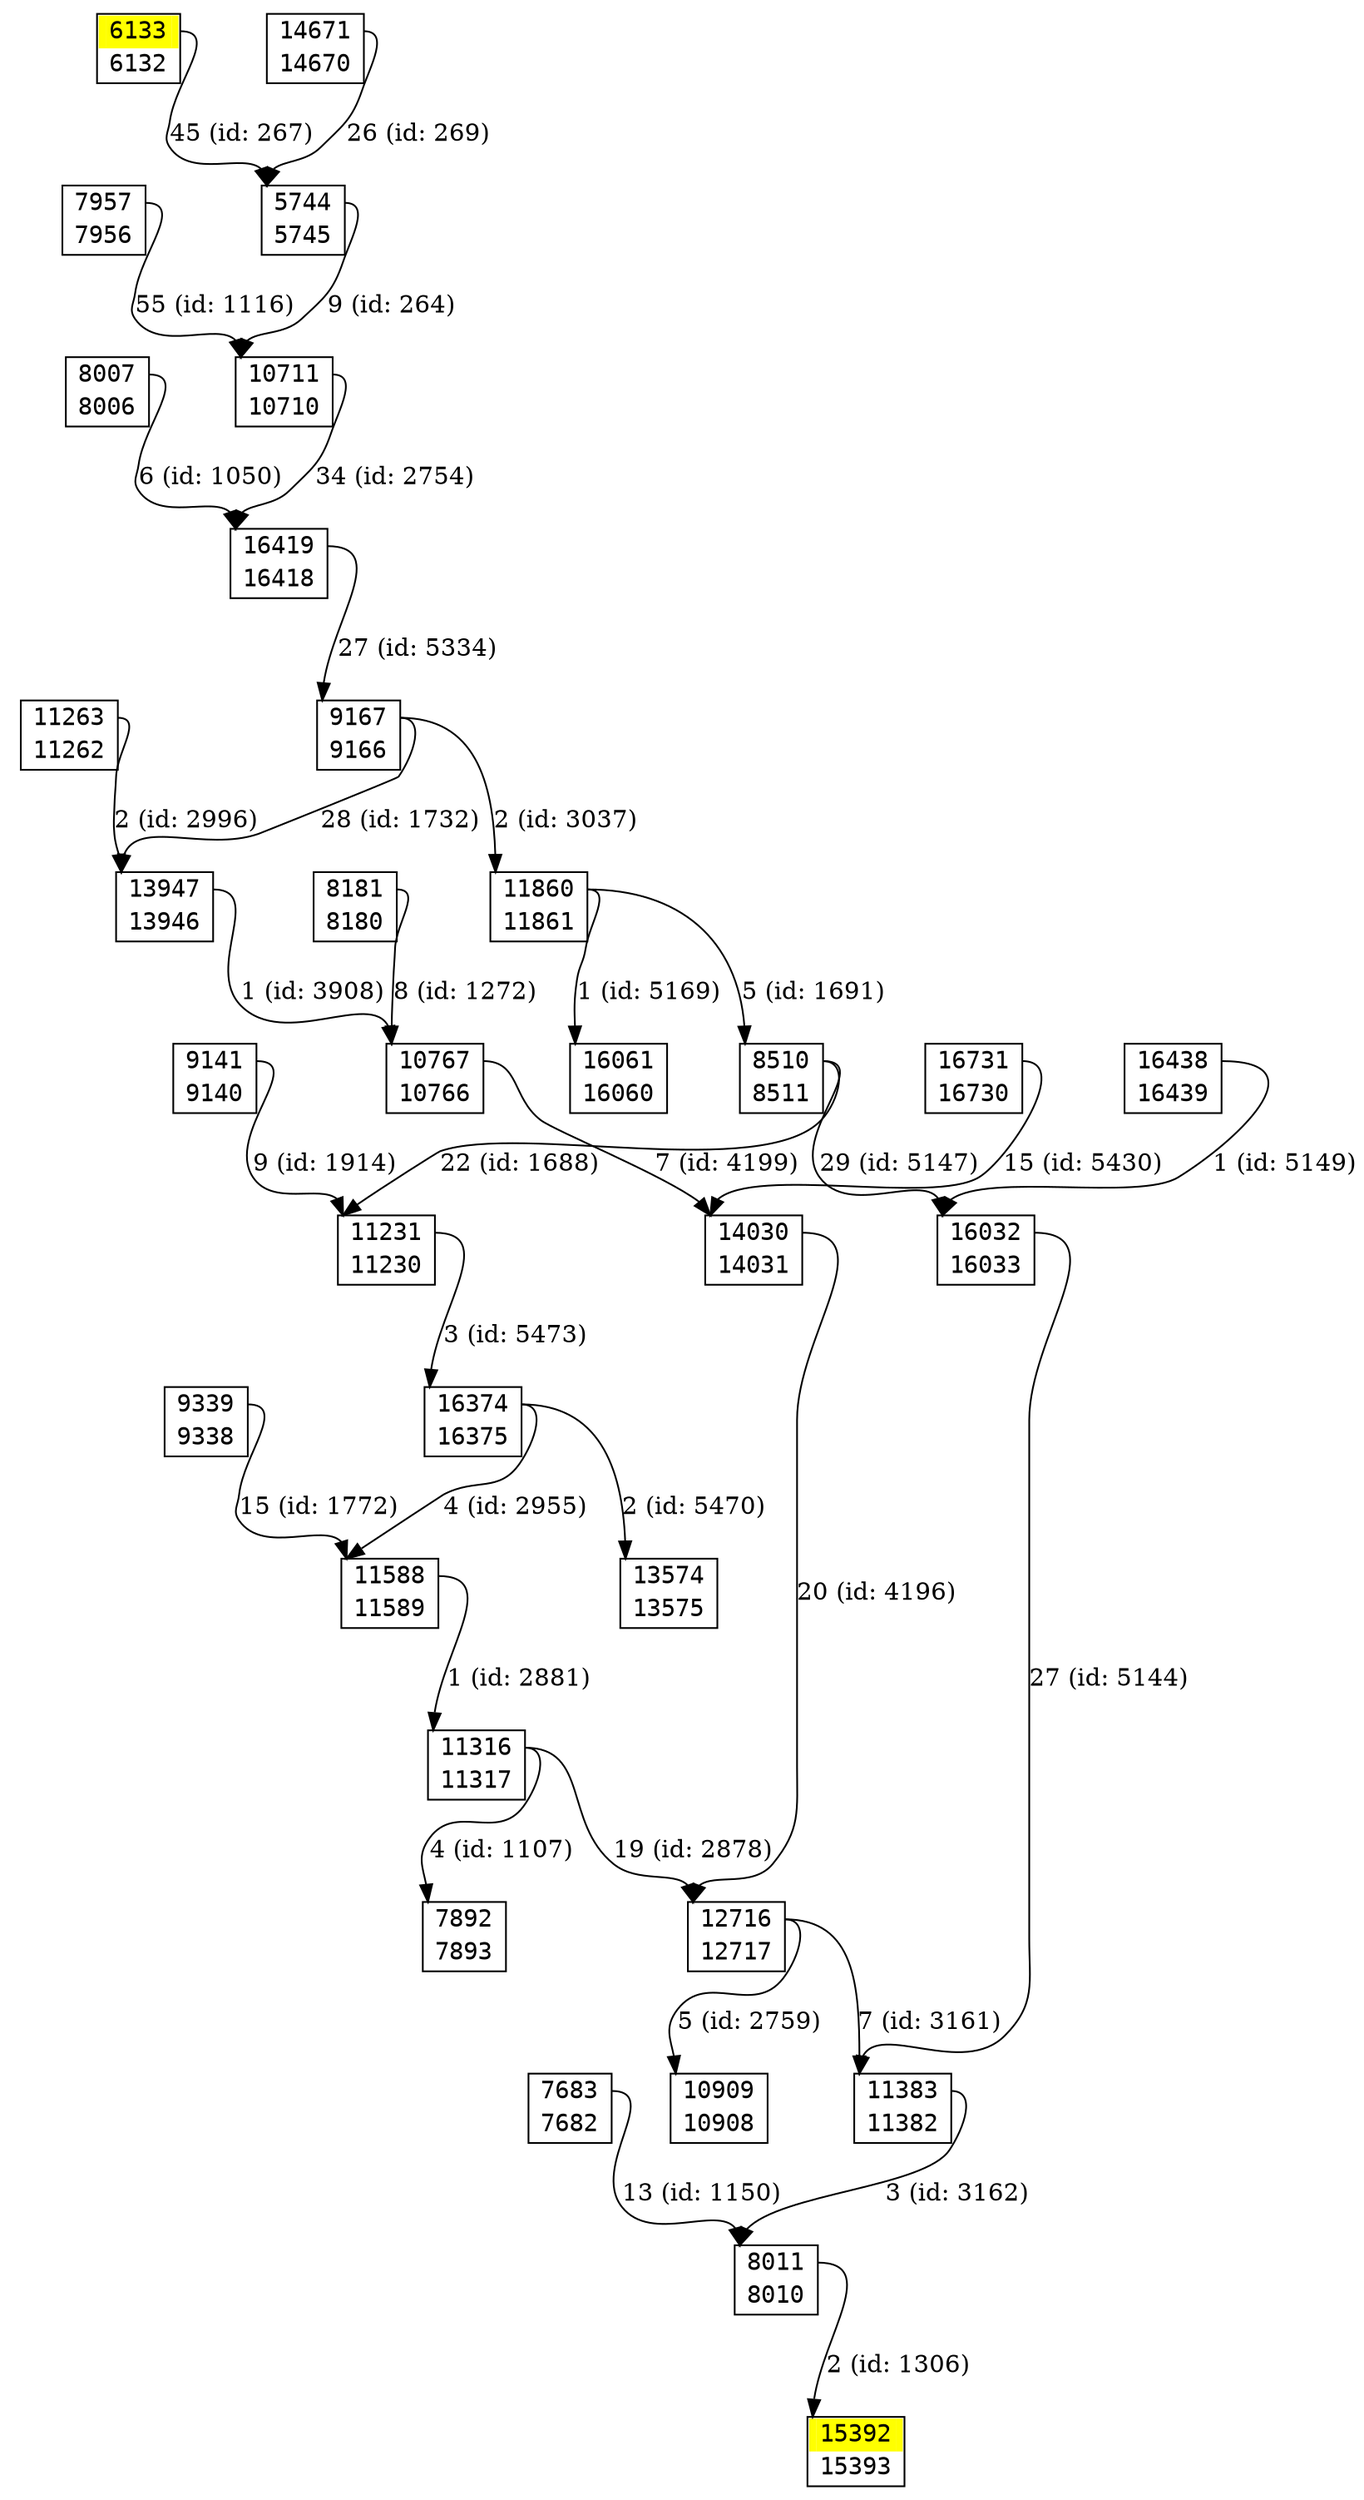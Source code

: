 digraph graph_picture {
node[fontname=<Courier> ,penwidth=<1.8> ,shape=<plaintext> ]
vertex_5744_5745[label=<<TABLE BORDER="1" CELLSPACING="0" >
<TR><TD BORDER="0" PORT = "port_5744_in" color="white" bgcolor="white" ></TD><TD BORDER="0" color="white" bgcolor="white" >5744</TD><TD BORDER="0" PORT = "port_5744_out" color="white" bgcolor="white" ></TD></TR>
<TR><TD BORDER="0" PORT = "port_5745_out" color="white" bgcolor="white" ></TD><TD BORDER="0" color="white" bgcolor="white" >5745</TD><TD BORDER="0" PORT = "port_5745_in" color="white" bgcolor="white" ></TD></TR>
</TABLE>> ,color=<black> ]
vertex_6132_6133[label=<<TABLE BORDER="1" CELLSPACING="0" >
<TR><TD BORDER="0" PORT = "port_6133_in" color="yellow" bgcolor="yellow" ></TD><TD BORDER="0" color="yellow" bgcolor="yellow" >6133</TD><TD BORDER="0" PORT = "port_6133_out" color="yellow" bgcolor="yellow" ></TD></TR>
<TR><TD BORDER="0" PORT = "port_6132_out" color="white" bgcolor="white" ></TD><TD BORDER="0" color="white" bgcolor="white" >6132</TD><TD BORDER="0" PORT = "port_6132_in" color="white" bgcolor="white" ></TD></TR>
</TABLE>> ,color=<black> ]
vertex_7682_7683[label=<<TABLE BORDER="1" CELLSPACING="0" >
<TR><TD BORDER="0" PORT = "port_7683_in" color="white" bgcolor="white" ></TD><TD BORDER="0" color="white" bgcolor="white" >7683</TD><TD BORDER="0" PORT = "port_7683_out" color="white" bgcolor="white" ></TD></TR>
<TR><TD BORDER="0" PORT = "port_7682_out" color="white" bgcolor="white" ></TD><TD BORDER="0" color="white" bgcolor="white" >7682</TD><TD BORDER="0" PORT = "port_7682_in" color="white" bgcolor="white" ></TD></TR>
</TABLE>> ,color=<black> ]
vertex_7892_7893[label=<<TABLE BORDER="1" CELLSPACING="0" >
<TR><TD BORDER="0" PORT = "port_7892_in" color="white" bgcolor="white" ></TD><TD BORDER="0" color="white" bgcolor="white" >7892</TD><TD BORDER="0" PORT = "port_7892_out" color="white" bgcolor="white" ></TD></TR>
<TR><TD BORDER="0" PORT = "port_7893_out" color="white" bgcolor="white" ></TD><TD BORDER="0" color="white" bgcolor="white" >7893</TD><TD BORDER="0" PORT = "port_7893_in" color="white" bgcolor="white" ></TD></TR>
</TABLE>> ,color=<black> ]
vertex_7956_7957[label=<<TABLE BORDER="1" CELLSPACING="0" >
<TR><TD BORDER="0" PORT = "port_7957_in" color="white" bgcolor="white" ></TD><TD BORDER="0" color="white" bgcolor="white" >7957</TD><TD BORDER="0" PORT = "port_7957_out" color="white" bgcolor="white" ></TD></TR>
<TR><TD BORDER="0" PORT = "port_7956_out" color="white" bgcolor="white" ></TD><TD BORDER="0" color="white" bgcolor="white" >7956</TD><TD BORDER="0" PORT = "port_7956_in" color="white" bgcolor="white" ></TD></TR>
</TABLE>> ,color=<black> ]
vertex_8006_8007[label=<<TABLE BORDER="1" CELLSPACING="0" >
<TR><TD BORDER="0" PORT = "port_8007_in" color="white" bgcolor="white" ></TD><TD BORDER="0" color="white" bgcolor="white" >8007</TD><TD BORDER="0" PORT = "port_8007_out" color="white" bgcolor="white" ></TD></TR>
<TR><TD BORDER="0" PORT = "port_8006_out" color="white" bgcolor="white" ></TD><TD BORDER="0" color="white" bgcolor="white" >8006</TD><TD BORDER="0" PORT = "port_8006_in" color="white" bgcolor="white" ></TD></TR>
</TABLE>> ,color=<black> ]
vertex_8010_8011[label=<<TABLE BORDER="1" CELLSPACING="0" >
<TR><TD BORDER="0" PORT = "port_8011_in" color="white" bgcolor="white" ></TD><TD BORDER="0" color="white" bgcolor="white" >8011</TD><TD BORDER="0" PORT = "port_8011_out" color="white" bgcolor="white" ></TD></TR>
<TR><TD BORDER="0" PORT = "port_8010_out" color="white" bgcolor="white" ></TD><TD BORDER="0" color="white" bgcolor="white" >8010</TD><TD BORDER="0" PORT = "port_8010_in" color="white" bgcolor="white" ></TD></TR>
</TABLE>> ,color=<black> ]
vertex_8180_8181[label=<<TABLE BORDER="1" CELLSPACING="0" >
<TR><TD BORDER="0" PORT = "port_8181_in" color="white" bgcolor="white" ></TD><TD BORDER="0" color="white" bgcolor="white" >8181</TD><TD BORDER="0" PORT = "port_8181_out" color="white" bgcolor="white" ></TD></TR>
<TR><TD BORDER="0" PORT = "port_8180_out" color="white" bgcolor="white" ></TD><TD BORDER="0" color="white" bgcolor="white" >8180</TD><TD BORDER="0" PORT = "port_8180_in" color="white" bgcolor="white" ></TD></TR>
</TABLE>> ,color=<black> ]
vertex_8510_8511[label=<<TABLE BORDER="1" CELLSPACING="0" >
<TR><TD BORDER="0" PORT = "port_8510_in" color="white" bgcolor="white" ></TD><TD BORDER="0" color="white" bgcolor="white" >8510</TD><TD BORDER="0" PORT = "port_8510_out" color="white" bgcolor="white" ></TD></TR>
<TR><TD BORDER="0" PORT = "port_8511_out" color="white" bgcolor="white" ></TD><TD BORDER="0" color="white" bgcolor="white" >8511</TD><TD BORDER="0" PORT = "port_8511_in" color="white" bgcolor="white" ></TD></TR>
</TABLE>> ,color=<black> ]
vertex_9140_9141[label=<<TABLE BORDER="1" CELLSPACING="0" >
<TR><TD BORDER="0" PORT = "port_9141_in" color="white" bgcolor="white" ></TD><TD BORDER="0" color="white" bgcolor="white" >9141</TD><TD BORDER="0" PORT = "port_9141_out" color="white" bgcolor="white" ></TD></TR>
<TR><TD BORDER="0" PORT = "port_9140_out" color="white" bgcolor="white" ></TD><TD BORDER="0" color="white" bgcolor="white" >9140</TD><TD BORDER="0" PORT = "port_9140_in" color="white" bgcolor="white" ></TD></TR>
</TABLE>> ,color=<black> ]
vertex_9166_9167[label=<<TABLE BORDER="1" CELLSPACING="0" >
<TR><TD BORDER="0" PORT = "port_9167_in" color="white" bgcolor="white" ></TD><TD BORDER="0" color="white" bgcolor="white" >9167</TD><TD BORDER="0" PORT = "port_9167_out" color="white" bgcolor="white" ></TD></TR>
<TR><TD BORDER="0" PORT = "port_9166_out" color="white" bgcolor="white" ></TD><TD BORDER="0" color="white" bgcolor="white" >9166</TD><TD BORDER="0" PORT = "port_9166_in" color="white" bgcolor="white" ></TD></TR>
</TABLE>> ,color=<black> ]
vertex_9338_9339[label=<<TABLE BORDER="1" CELLSPACING="0" >
<TR><TD BORDER="0" PORT = "port_9339_in" color="white" bgcolor="white" ></TD><TD BORDER="0" color="white" bgcolor="white" >9339</TD><TD BORDER="0" PORT = "port_9339_out" color="white" bgcolor="white" ></TD></TR>
<TR><TD BORDER="0" PORT = "port_9338_out" color="white" bgcolor="white" ></TD><TD BORDER="0" color="white" bgcolor="white" >9338</TD><TD BORDER="0" PORT = "port_9338_in" color="white" bgcolor="white" ></TD></TR>
</TABLE>> ,color=<black> ]
vertex_10710_10711[label=<<TABLE BORDER="1" CELLSPACING="0" >
<TR><TD BORDER="0" PORT = "port_10711_in" color="white" bgcolor="white" ></TD><TD BORDER="0" color="white" bgcolor="white" >10711</TD><TD BORDER="0" PORT = "port_10711_out" color="white" bgcolor="white" ></TD></TR>
<TR><TD BORDER="0" PORT = "port_10710_out" color="white" bgcolor="white" ></TD><TD BORDER="0" color="white" bgcolor="white" >10710</TD><TD BORDER="0" PORT = "port_10710_in" color="white" bgcolor="white" ></TD></TR>
</TABLE>> ,color=<black> ]
vertex_10766_10767[label=<<TABLE BORDER="1" CELLSPACING="0" >
<TR><TD BORDER="0" PORT = "port_10767_in" color="white" bgcolor="white" ></TD><TD BORDER="0" color="white" bgcolor="white" >10767</TD><TD BORDER="0" PORT = "port_10767_out" color="white" bgcolor="white" ></TD></TR>
<TR><TD BORDER="0" PORT = "port_10766_out" color="white" bgcolor="white" ></TD><TD BORDER="0" color="white" bgcolor="white" >10766</TD><TD BORDER="0" PORT = "port_10766_in" color="white" bgcolor="white" ></TD></TR>
</TABLE>> ,color=<black> ]
vertex_10908_10909[label=<<TABLE BORDER="1" CELLSPACING="0" >
<TR><TD BORDER="0" PORT = "port_10909_in" color="white" bgcolor="white" ></TD><TD BORDER="0" color="white" bgcolor="white" >10909</TD><TD BORDER="0" PORT = "port_10909_out" color="white" bgcolor="white" ></TD></TR>
<TR><TD BORDER="0" PORT = "port_10908_out" color="white" bgcolor="white" ></TD><TD BORDER="0" color="white" bgcolor="white" >10908</TD><TD BORDER="0" PORT = "port_10908_in" color="white" bgcolor="white" ></TD></TR>
</TABLE>> ,color=<black> ]
vertex_11230_11231[label=<<TABLE BORDER="1" CELLSPACING="0" >
<TR><TD BORDER="0" PORT = "port_11231_in" color="white" bgcolor="white" ></TD><TD BORDER="0" color="white" bgcolor="white" >11231</TD><TD BORDER="0" PORT = "port_11231_out" color="white" bgcolor="white" ></TD></TR>
<TR><TD BORDER="0" PORT = "port_11230_out" color="white" bgcolor="white" ></TD><TD BORDER="0" color="white" bgcolor="white" >11230</TD><TD BORDER="0" PORT = "port_11230_in" color="white" bgcolor="white" ></TD></TR>
</TABLE>> ,color=<black> ]
vertex_11262_11263[label=<<TABLE BORDER="1" CELLSPACING="0" >
<TR><TD BORDER="0" PORT = "port_11263_in" color="white" bgcolor="white" ></TD><TD BORDER="0" color="white" bgcolor="white" >11263</TD><TD BORDER="0" PORT = "port_11263_out" color="white" bgcolor="white" ></TD></TR>
<TR><TD BORDER="0" PORT = "port_11262_out" color="white" bgcolor="white" ></TD><TD BORDER="0" color="white" bgcolor="white" >11262</TD><TD BORDER="0" PORT = "port_11262_in" color="white" bgcolor="white" ></TD></TR>
</TABLE>> ,color=<black> ]
vertex_11316_11317[label=<<TABLE BORDER="1" CELLSPACING="0" >
<TR><TD BORDER="0" PORT = "port_11316_in" color="white" bgcolor="white" ></TD><TD BORDER="0" color="white" bgcolor="white" >11316</TD><TD BORDER="0" PORT = "port_11316_out" color="white" bgcolor="white" ></TD></TR>
<TR><TD BORDER="0" PORT = "port_11317_out" color="white" bgcolor="white" ></TD><TD BORDER="0" color="white" bgcolor="white" >11317</TD><TD BORDER="0" PORT = "port_11317_in" color="white" bgcolor="white" ></TD></TR>
</TABLE>> ,color=<black> ]
vertex_11382_11383[label=<<TABLE BORDER="1" CELLSPACING="0" >
<TR><TD BORDER="0" PORT = "port_11383_in" color="white" bgcolor="white" ></TD><TD BORDER="0" color="white" bgcolor="white" >11383</TD><TD BORDER="0" PORT = "port_11383_out" color="white" bgcolor="white" ></TD></TR>
<TR><TD BORDER="0" PORT = "port_11382_out" color="white" bgcolor="white" ></TD><TD BORDER="0" color="white" bgcolor="white" >11382</TD><TD BORDER="0" PORT = "port_11382_in" color="white" bgcolor="white" ></TD></TR>
</TABLE>> ,color=<black> ]
vertex_11588_11589[label=<<TABLE BORDER="1" CELLSPACING="0" >
<TR><TD BORDER="0" PORT = "port_11588_in" color="white" bgcolor="white" ></TD><TD BORDER="0" color="white" bgcolor="white" >11588</TD><TD BORDER="0" PORT = "port_11588_out" color="white" bgcolor="white" ></TD></TR>
<TR><TD BORDER="0" PORT = "port_11589_out" color="white" bgcolor="white" ></TD><TD BORDER="0" color="white" bgcolor="white" >11589</TD><TD BORDER="0" PORT = "port_11589_in" color="white" bgcolor="white" ></TD></TR>
</TABLE>> ,color=<black> ]
vertex_11860_11861[label=<<TABLE BORDER="1" CELLSPACING="0" >
<TR><TD BORDER="0" PORT = "port_11860_in" color="white" bgcolor="white" ></TD><TD BORDER="0" color="white" bgcolor="white" >11860</TD><TD BORDER="0" PORT = "port_11860_out" color="white" bgcolor="white" ></TD></TR>
<TR><TD BORDER="0" PORT = "port_11861_out" color="white" bgcolor="white" ></TD><TD BORDER="0" color="white" bgcolor="white" >11861</TD><TD BORDER="0" PORT = "port_11861_in" color="white" bgcolor="white" ></TD></TR>
</TABLE>> ,color=<black> ]
vertex_12716_12717[label=<<TABLE BORDER="1" CELLSPACING="0" >
<TR><TD BORDER="0" PORT = "port_12716_in" color="white" bgcolor="white" ></TD><TD BORDER="0" color="white" bgcolor="white" >12716</TD><TD BORDER="0" PORT = "port_12716_out" color="white" bgcolor="white" ></TD></TR>
<TR><TD BORDER="0" PORT = "port_12717_out" color="white" bgcolor="white" ></TD><TD BORDER="0" color="white" bgcolor="white" >12717</TD><TD BORDER="0" PORT = "port_12717_in" color="white" bgcolor="white" ></TD></TR>
</TABLE>> ,color=<black> ]
vertex_13574_13575[label=<<TABLE BORDER="1" CELLSPACING="0" >
<TR><TD BORDER="0" PORT = "port_13574_in" color="white" bgcolor="white" ></TD><TD BORDER="0" color="white" bgcolor="white" >13574</TD><TD BORDER="0" PORT = "port_13574_out" color="white" bgcolor="white" ></TD></TR>
<TR><TD BORDER="0" PORT = "port_13575_out" color="white" bgcolor="white" ></TD><TD BORDER="0" color="white" bgcolor="white" >13575</TD><TD BORDER="0" PORT = "port_13575_in" color="white" bgcolor="white" ></TD></TR>
</TABLE>> ,color=<black> ]
vertex_13946_13947[label=<<TABLE BORDER="1" CELLSPACING="0" >
<TR><TD BORDER="0" PORT = "port_13947_in" color="white" bgcolor="white" ></TD><TD BORDER="0" color="white" bgcolor="white" >13947</TD><TD BORDER="0" PORT = "port_13947_out" color="white" bgcolor="white" ></TD></TR>
<TR><TD BORDER="0" PORT = "port_13946_out" color="white" bgcolor="white" ></TD><TD BORDER="0" color="white" bgcolor="white" >13946</TD><TD BORDER="0" PORT = "port_13946_in" color="white" bgcolor="white" ></TD></TR>
</TABLE>> ,color=<black> ]
vertex_14030_14031[label=<<TABLE BORDER="1" CELLSPACING="0" >
<TR><TD BORDER="0" PORT = "port_14030_in" color="white" bgcolor="white" ></TD><TD BORDER="0" color="white" bgcolor="white" >14030</TD><TD BORDER="0" PORT = "port_14030_out" color="white" bgcolor="white" ></TD></TR>
<TR><TD BORDER="0" PORT = "port_14031_out" color="white" bgcolor="white" ></TD><TD BORDER="0" color="white" bgcolor="white" >14031</TD><TD BORDER="0" PORT = "port_14031_in" color="white" bgcolor="white" ></TD></TR>
</TABLE>> ,color=<black> ]
vertex_14670_14671[label=<<TABLE BORDER="1" CELLSPACING="0" >
<TR><TD BORDER="0" PORT = "port_14671_in" color="white" bgcolor="white" ></TD><TD BORDER="0" color="white" bgcolor="white" >14671</TD><TD BORDER="0" PORT = "port_14671_out" color="white" bgcolor="white" ></TD></TR>
<TR><TD BORDER="0" PORT = "port_14670_out" color="white" bgcolor="white" ></TD><TD BORDER="0" color="white" bgcolor="white" >14670</TD><TD BORDER="0" PORT = "port_14670_in" color="white" bgcolor="white" ></TD></TR>
</TABLE>> ,color=<black> ]
vertex_15392_15393[label=<<TABLE BORDER="1" CELLSPACING="0" >
<TR><TD BORDER="0" PORT = "port_15392_in" color="yellow" bgcolor="yellow" ></TD><TD BORDER="0" color="yellow" bgcolor="yellow" >15392</TD><TD BORDER="0" PORT = "port_15392_out" color="yellow" bgcolor="yellow" ></TD></TR>
<TR><TD BORDER="0" PORT = "port_15393_out" color="white" bgcolor="white" ></TD><TD BORDER="0" color="white" bgcolor="white" >15393</TD><TD BORDER="0" PORT = "port_15393_in" color="white" bgcolor="white" ></TD></TR>
</TABLE>> ,color=<black> ]
vertex_16032_16033[label=<<TABLE BORDER="1" CELLSPACING="0" >
<TR><TD BORDER="0" PORT = "port_16032_in" color="white" bgcolor="white" ></TD><TD BORDER="0" color="white" bgcolor="white" >16032</TD><TD BORDER="0" PORT = "port_16032_out" color="white" bgcolor="white" ></TD></TR>
<TR><TD BORDER="0" PORT = "port_16033_out" color="white" bgcolor="white" ></TD><TD BORDER="0" color="white" bgcolor="white" >16033</TD><TD BORDER="0" PORT = "port_16033_in" color="white" bgcolor="white" ></TD></TR>
</TABLE>> ,color=<black> ]
vertex_16060_16061[label=<<TABLE BORDER="1" CELLSPACING="0" >
<TR><TD BORDER="0" PORT = "port_16061_in" color="white" bgcolor="white" ></TD><TD BORDER="0" color="white" bgcolor="white" >16061</TD><TD BORDER="0" PORT = "port_16061_out" color="white" bgcolor="white" ></TD></TR>
<TR><TD BORDER="0" PORT = "port_16060_out" color="white" bgcolor="white" ></TD><TD BORDER="0" color="white" bgcolor="white" >16060</TD><TD BORDER="0" PORT = "port_16060_in" color="white" bgcolor="white" ></TD></TR>
</TABLE>> ,color=<black> ]
vertex_16374_16375[label=<<TABLE BORDER="1" CELLSPACING="0" >
<TR><TD BORDER="0" PORT = "port_16374_in" color="white" bgcolor="white" ></TD><TD BORDER="0" color="white" bgcolor="white" >16374</TD><TD BORDER="0" PORT = "port_16374_out" color="white" bgcolor="white" ></TD></TR>
<TR><TD BORDER="0" PORT = "port_16375_out" color="white" bgcolor="white" ></TD><TD BORDER="0" color="white" bgcolor="white" >16375</TD><TD BORDER="0" PORT = "port_16375_in" color="white" bgcolor="white" ></TD></TR>
</TABLE>> ,color=<black> ]
vertex_16418_16419[label=<<TABLE BORDER="1" CELLSPACING="0" >
<TR><TD BORDER="0" PORT = "port_16419_in" color="white" bgcolor="white" ></TD><TD BORDER="0" color="white" bgcolor="white" >16419</TD><TD BORDER="0" PORT = "port_16419_out" color="white" bgcolor="white" ></TD></TR>
<TR><TD BORDER="0" PORT = "port_16418_out" color="white" bgcolor="white" ></TD><TD BORDER="0" color="white" bgcolor="white" >16418</TD><TD BORDER="0" PORT = "port_16418_in" color="white" bgcolor="white" ></TD></TR>
</TABLE>> ,color=<black> ]
vertex_16438_16439[label=<<TABLE BORDER="1" CELLSPACING="0" >
<TR><TD BORDER="0" PORT = "port_16438_in" color="white" bgcolor="white" ></TD><TD BORDER="0" color="white" bgcolor="white" >16438</TD><TD BORDER="0" PORT = "port_16438_out" color="white" bgcolor="white" ></TD></TR>
<TR><TD BORDER="0" PORT = "port_16439_out" color="white" bgcolor="white" ></TD><TD BORDER="0" color="white" bgcolor="white" >16439</TD><TD BORDER="0" PORT = "port_16439_in" color="white" bgcolor="white" ></TD></TR>
</TABLE>> ,color=<black> ]
vertex_16730_16731[label=<<TABLE BORDER="1" CELLSPACING="0" >
<TR><TD BORDER="0" PORT = "port_16731_in" color="white" bgcolor="white" ></TD><TD BORDER="0" color="white" bgcolor="white" >16731</TD><TD BORDER="0" PORT = "port_16731_out" color="white" bgcolor="white" ></TD></TR>
<TR><TD BORDER="0" PORT = "port_16730_out" color="white" bgcolor="white" ></TD><TD BORDER="0" color="white" bgcolor="white" >16730</TD><TD BORDER="0" PORT = "port_16730_in" color="white" bgcolor="white" ></TD></TR>
</TABLE>> ,color=<black> ]
vertex_5744_5745:port_5744_out->vertex_10710_10711:port_10711_in[label="9 (id: 264)" ,color=<black> ]
vertex_6132_6133:port_6133_out->vertex_5744_5745:port_5744_in[label="45 (id: 267)" ,color=<black> ]
vertex_14670_14671:port_14671_out->vertex_5744_5745:port_5744_in[label="26 (id: 269)" ,color=<black> ]
vertex_8006_8007:port_8007_out->vertex_16418_16419:port_16419_in[label="6 (id: 1050)" ,color=<black> ]
vertex_11316_11317:port_11316_out->vertex_7892_7893:port_7892_in[label="4 (id: 1107)" ,color=<black> ]
vertex_7956_7957:port_7957_out->vertex_10710_10711:port_10711_in[label="55 (id: 1116)" ,color=<black> ]
vertex_7682_7683:port_7683_out->vertex_8010_8011:port_8011_in[label="13 (id: 1150)" ,color=<black> ]
vertex_8180_8181:port_8181_out->vertex_10766_10767:port_10767_in[label="8 (id: 1272)" ,color=<black> ]
vertex_8010_8011:port_8011_out->vertex_15392_15393:port_15392_in[label="2 (id: 1306)" ,color=<black> ]
vertex_8510_8511:port_8510_out->vertex_11230_11231:port_11231_in[label="22 (id: 1688)" ,color=<black> ]
vertex_11860_11861:port_11860_out->vertex_8510_8511:port_8510_in[label="5 (id: 1691)" ,color=<black> ]
vertex_9166_9167:port_9167_out->vertex_13946_13947:port_13947_in[label="28 (id: 1732)" ,color=<black> ]
vertex_9338_9339:port_9339_out->vertex_11588_11589:port_11588_in[label="15 (id: 1772)" ,color=<black> ]
vertex_9140_9141:port_9141_out->vertex_11230_11231:port_11231_in[label="9 (id: 1914)" ,color=<black> ]
vertex_10710_10711:port_10711_out->vertex_16418_16419:port_16419_in[label="34 (id: 2754)" ,color=<black> ]
vertex_12716_12717:port_12716_out->vertex_10908_10909:port_10909_in[label="5 (id: 2759)" ,color=<black> ]
vertex_11316_11317:port_11316_out->vertex_12716_12717:port_12716_in[label="19 (id: 2878)" ,color=<black> ]
vertex_11588_11589:port_11588_out->vertex_11316_11317:port_11316_in[label="1 (id: 2881)" ,color=<black> ]
vertex_16374_16375:port_16374_out->vertex_11588_11589:port_11588_in[label="4 (id: 2955)" ,color=<black> ]
vertex_11262_11263:port_11263_out->vertex_13946_13947:port_13947_in[label="2 (id: 2996)" ,color=<black> ]
vertex_9166_9167:port_9167_out->vertex_11860_11861:port_11860_in[label="2 (id: 3037)" ,color=<black> ]
vertex_12716_12717:port_12716_out->vertex_11382_11383:port_11383_in[label="7 (id: 3161)" ,color=<black> ]
vertex_11382_11383:port_11383_out->vertex_8010_8011:port_8011_in[label="3 (id: 3162)" ,color=<black> ]
vertex_13946_13947:port_13947_out->vertex_10766_10767:port_10767_in[label="1 (id: 3908)" ,color=<black> ]
vertex_14030_14031:port_14030_out->vertex_12716_12717:port_12716_in[label="20 (id: 4196)" ,color=<black> ]
vertex_10766_10767:port_10767_out->vertex_14030_14031:port_14030_in[label="7 (id: 4199)" ,color=<black> ]
vertex_16032_16033:port_16032_out->vertex_11382_11383:port_11383_in[label="27 (id: 5144)" ,color=<black> ]
vertex_8510_8511:port_8510_out->vertex_16032_16033:port_16032_in[label="29 (id: 5147)" ,color=<black> ]
vertex_16438_16439:port_16438_out->vertex_16032_16033:port_16032_in[label="1 (id: 5149)" ,color=<black> ]
vertex_11860_11861:port_11860_out->vertex_16060_16061:port_16061_in[label="1 (id: 5169)" ,color=<black> ]
vertex_16418_16419:port_16419_out->vertex_9166_9167:port_9167_in[label="27 (id: 5334)" ,color=<black> ]
vertex_16730_16731:port_16731_out->vertex_14030_14031:port_14030_in[label="15 (id: 5430)" ,color=<black> ]
vertex_16374_16375:port_16374_out->vertex_13574_13575:port_13574_in[label="2 (id: 5470)" ,color=<black> ]
vertex_11230_11231:port_11231_out->vertex_16374_16375:port_16374_in[label="3 (id: 5473)" ,color=<black> ]
}
